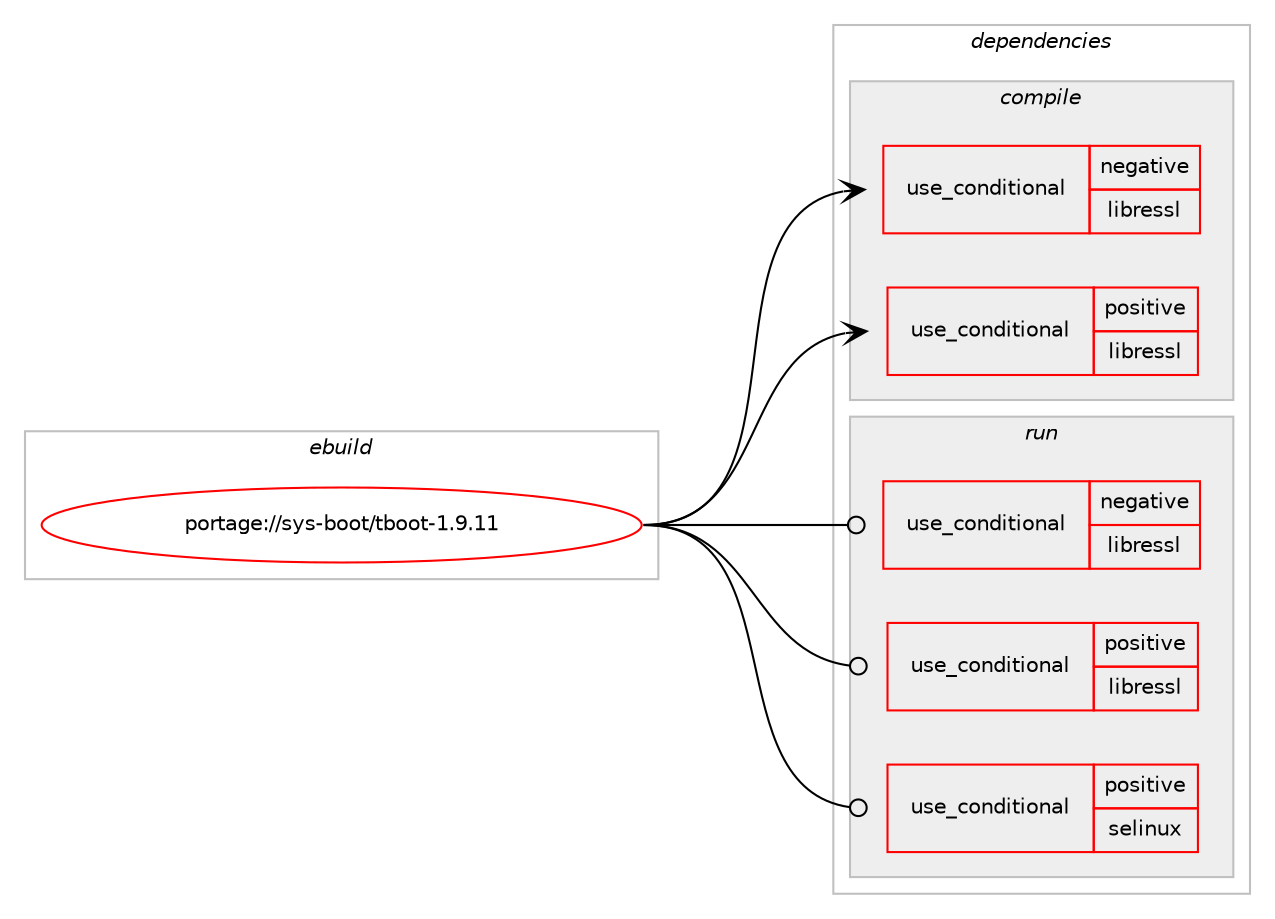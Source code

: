 digraph prolog {

# *************
# Graph options
# *************

newrank=true;
concentrate=true;
compound=true;
graph [rankdir=LR,fontname=Helvetica,fontsize=10,ranksep=1.5];#, ranksep=2.5, nodesep=0.2];
edge  [arrowhead=vee];
node  [fontname=Helvetica,fontsize=10];

# **********
# The ebuild
# **********

subgraph cluster_leftcol {
color=gray;
rank=same;
label=<<i>ebuild</i>>;
id [label="portage://sys-boot/tboot-1.9.11", color=red, width=4, href="../sys-boot/tboot-1.9.11.svg"];
}

# ****************
# The dependencies
# ****************

subgraph cluster_midcol {
color=gray;
label=<<i>dependencies</i>>;
subgraph cluster_compile {
fillcolor="#eeeeee";
style=filled;
label=<<i>compile</i>>;
subgraph cond703 {
dependency1175 [label=<<TABLE BORDER="0" CELLBORDER="1" CELLSPACING="0" CELLPADDING="4"><TR><TD ROWSPAN="3" CELLPADDING="10">use_conditional</TD></TR><TR><TD>negative</TD></TR><TR><TD>libressl</TD></TR></TABLE>>, shape=none, color=red];
# *** BEGIN UNKNOWN DEPENDENCY TYPE (TODO) ***
# dependency1175 -> package_dependency(portage://sys-boot/tboot-1.9.11,install,no,dev-libs,openssl,none,[,,],[slot(0),equal],[use(disable(bindist),none)])
# *** END UNKNOWN DEPENDENCY TYPE (TODO) ***

}
id:e -> dependency1175:w [weight=20,style="solid",arrowhead="vee"];
subgraph cond704 {
dependency1176 [label=<<TABLE BORDER="0" CELLBORDER="1" CELLSPACING="0" CELLPADDING="4"><TR><TD ROWSPAN="3" CELLPADDING="10">use_conditional</TD></TR><TR><TD>positive</TD></TR><TR><TD>libressl</TD></TR></TABLE>>, shape=none, color=red];
# *** BEGIN UNKNOWN DEPENDENCY TYPE (TODO) ***
# dependency1176 -> package_dependency(portage://sys-boot/tboot-1.9.11,install,no,dev-libs,libressl,none,[,,],[slot(0),equal],[])
# *** END UNKNOWN DEPENDENCY TYPE (TODO) ***

}
id:e -> dependency1176:w [weight=20,style="solid",arrowhead="vee"];
# *** BEGIN UNKNOWN DEPENDENCY TYPE (TODO) ***
# id -> package_dependency(portage://sys-boot/tboot-1.9.11,install,no,app-crypt,tpm-tools,none,[,,],[],[])
# *** END UNKNOWN DEPENDENCY TYPE (TODO) ***

# *** BEGIN UNKNOWN DEPENDENCY TYPE (TODO) ***
# id -> package_dependency(portage://sys-boot/tboot-1.9.11,install,no,app-crypt,trousers,none,[,,],[],[])
# *** END UNKNOWN DEPENDENCY TYPE (TODO) ***

}
subgraph cluster_compileandrun {
fillcolor="#eeeeee";
style=filled;
label=<<i>compile and run</i>>;
}
subgraph cluster_run {
fillcolor="#eeeeee";
style=filled;
label=<<i>run</i>>;
subgraph cond705 {
dependency1177 [label=<<TABLE BORDER="0" CELLBORDER="1" CELLSPACING="0" CELLPADDING="4"><TR><TD ROWSPAN="3" CELLPADDING="10">use_conditional</TD></TR><TR><TD>negative</TD></TR><TR><TD>libressl</TD></TR></TABLE>>, shape=none, color=red];
# *** BEGIN UNKNOWN DEPENDENCY TYPE (TODO) ***
# dependency1177 -> package_dependency(portage://sys-boot/tboot-1.9.11,run,no,dev-libs,openssl,none,[,,],[slot(0),equal],[use(disable(bindist),none)])
# *** END UNKNOWN DEPENDENCY TYPE (TODO) ***

}
id:e -> dependency1177:w [weight=20,style="solid",arrowhead="odot"];
subgraph cond706 {
dependency1178 [label=<<TABLE BORDER="0" CELLBORDER="1" CELLSPACING="0" CELLPADDING="4"><TR><TD ROWSPAN="3" CELLPADDING="10">use_conditional</TD></TR><TR><TD>positive</TD></TR><TR><TD>libressl</TD></TR></TABLE>>, shape=none, color=red];
# *** BEGIN UNKNOWN DEPENDENCY TYPE (TODO) ***
# dependency1178 -> package_dependency(portage://sys-boot/tboot-1.9.11,run,no,dev-libs,libressl,none,[,,],[slot(0),equal],[])
# *** END UNKNOWN DEPENDENCY TYPE (TODO) ***

}
id:e -> dependency1178:w [weight=20,style="solid",arrowhead="odot"];
subgraph cond707 {
dependency1179 [label=<<TABLE BORDER="0" CELLBORDER="1" CELLSPACING="0" CELLPADDING="4"><TR><TD ROWSPAN="3" CELLPADDING="10">use_conditional</TD></TR><TR><TD>positive</TD></TR><TR><TD>selinux</TD></TR></TABLE>>, shape=none, color=red];
# *** BEGIN UNKNOWN DEPENDENCY TYPE (TODO) ***
# dependency1179 -> package_dependency(portage://sys-boot/tboot-1.9.11,run,no,sec-policy,selinux-tboot,none,[,,],[],[])
# *** END UNKNOWN DEPENDENCY TYPE (TODO) ***

}
id:e -> dependency1179:w [weight=20,style="solid",arrowhead="odot"];
# *** BEGIN UNKNOWN DEPENDENCY TYPE (TODO) ***
# id -> package_dependency(portage://sys-boot/tboot-1.9.11,run,no,app-crypt,tpm-tools,none,[,,],[],[])
# *** END UNKNOWN DEPENDENCY TYPE (TODO) ***

# *** BEGIN UNKNOWN DEPENDENCY TYPE (TODO) ***
# id -> package_dependency(portage://sys-boot/tboot-1.9.11,run,no,app-crypt,trousers,none,[,,],[],[])
# *** END UNKNOWN DEPENDENCY TYPE (TODO) ***

# *** BEGIN UNKNOWN DEPENDENCY TYPE (TODO) ***
# id -> package_dependency(portage://sys-boot/tboot-1.9.11,run,no,sys-boot,grub,none,[,,],[slot(2)],[])
# *** END UNKNOWN DEPENDENCY TYPE (TODO) ***

}
}

# **************
# The candidates
# **************

subgraph cluster_choices {
rank=same;
color=gray;
label=<<i>candidates</i>>;

}

}
